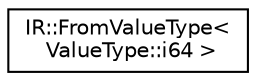 digraph "Graphical Class Hierarchy"
{
  edge [fontname="Helvetica",fontsize="10",labelfontname="Helvetica",labelfontsize="10"];
  node [fontname="Helvetica",fontsize="10",shape=record];
  rankdir="LR";
  Node0 [label="IR::FromValueType\<\l ValueType::i64 \>",height=0.2,width=0.4,color="black", fillcolor="white", style="filled",URL="$struct_i_r_1_1_from_value_type_3_01_value_type_1_1i64_01_4.html"];
}
